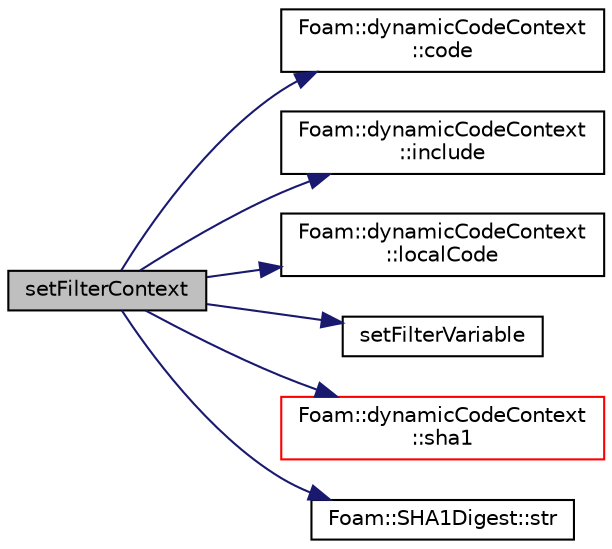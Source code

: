 digraph "setFilterContext"
{
  bgcolor="transparent";
  edge [fontname="Helvetica",fontsize="10",labelfontname="Helvetica",labelfontsize="10"];
  node [fontname="Helvetica",fontsize="10",shape=record];
  rankdir="LR";
  Node1 [label="setFilterContext",height=0.2,width=0.4,color="black", fillcolor="grey75", style="filled", fontcolor="black"];
  Node1 -> Node2 [color="midnightblue",fontsize="10",style="solid",fontname="Helvetica"];
  Node2 [label="Foam::dynamicCodeContext\l::code",height=0.2,width=0.4,color="black",URL="$a00607.html#a837e832f98b52f45ba2802e81272a9d2",tooltip="Return the code. "];
  Node1 -> Node3 [color="midnightblue",fontsize="10",style="solid",fontname="Helvetica"];
  Node3 [label="Foam::dynamicCodeContext\l::include",height=0.2,width=0.4,color="black",URL="$a00607.html#adcbf2da5ffc849a4533d654cbbc03214",tooltip="Return the code-includes. "];
  Node1 -> Node4 [color="midnightblue",fontsize="10",style="solid",fontname="Helvetica"];
  Node4 [label="Foam::dynamicCodeContext\l::localCode",height=0.2,width=0.4,color="black",URL="$a00607.html#a202f932a227e592251a69d3dc4e34f76",tooltip="Return the local (file-scope) code. "];
  Node1 -> Node5 [color="midnightblue",fontsize="10",style="solid",fontname="Helvetica"];
  Node5 [label="setFilterVariable",height=0.2,width=0.4,color="black",URL="$a00606.html#a80f44414f16a1884b0be910ab4b85e1c",tooltip="Define a filter variable. "];
  Node1 -> Node6 [color="midnightblue",fontsize="10",style="solid",fontname="Helvetica"];
  Node6 [label="Foam::dynamicCodeContext\l::sha1",height=0.2,width=0.4,color="red",URL="$a00607.html#a48f51d6930f9b57d2389206861551372",tooltip="Return SHA1 digest calculated from include, options, code. "];
  Node1 -> Node7 [color="midnightblue",fontsize="10",style="solid",fontname="Helvetica"];
  Node7 [label="Foam::SHA1Digest::str",height=0.2,width=0.4,color="black",URL="$a02364.html#ad8a26ee37466fd7a4b22b9bc1cad5d8b",tooltip="Return (40-byte) text representation, optionally with &#39;_&#39; prefix. "];
}
